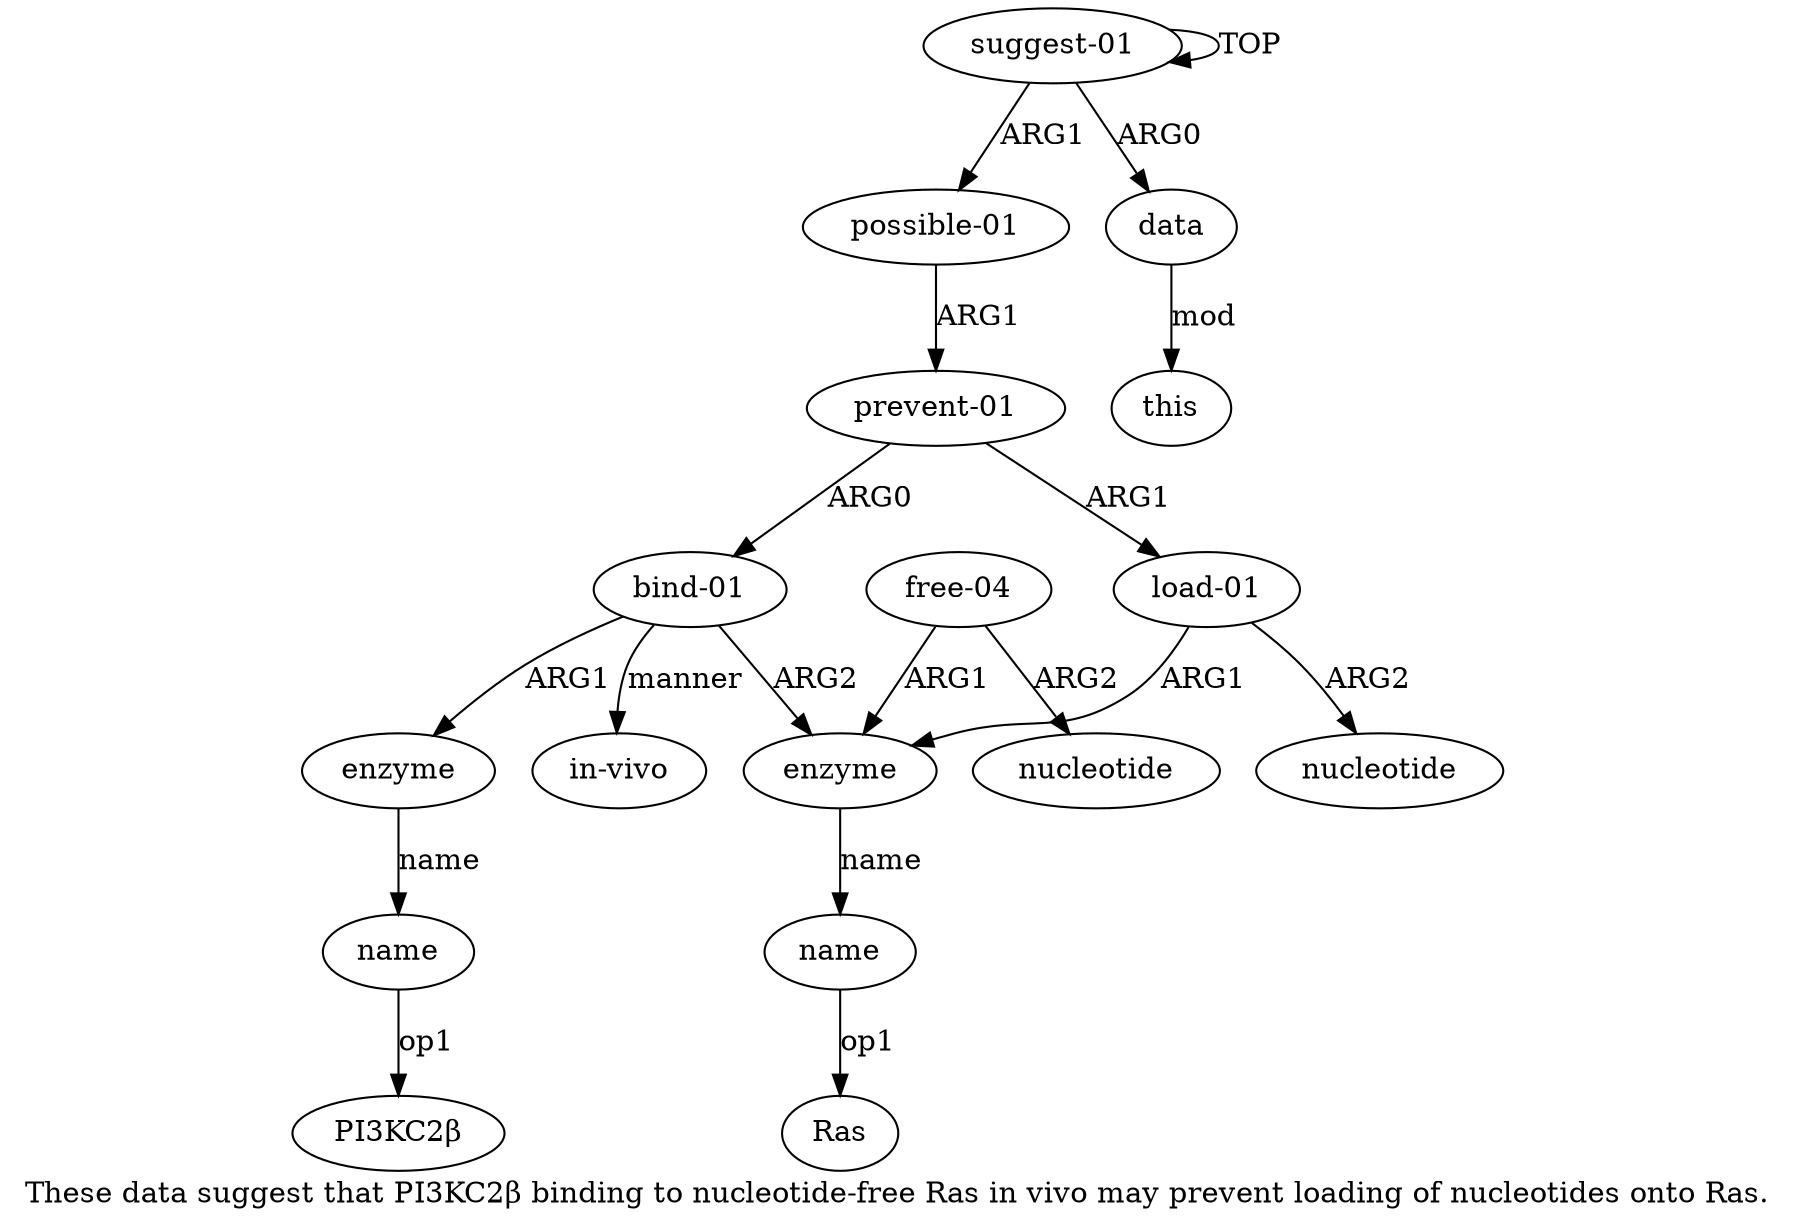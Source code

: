 digraph  {
	graph [label="These data suggest that PI3KC2β binding to nucleotide-free Ras in vivo may prevent loading of nucleotides onto Ras."];
	node [label="\N"];
	"a7 PI3KC2β"	 [color=black,
		gold_ind=-1,
		gold_label=PI3KC2β,
		label=PI3KC2β,
		test_ind=-1,
		test_label=PI3KC2β];
	a14	 [color=black,
		gold_ind=14,
		gold_label=nucleotide,
		label=nucleotide,
		test_ind=14,
		test_label=nucleotide];
	a11	 [color=black,
		gold_ind=11,
		gold_label=nucleotide,
		label=nucleotide,
		test_ind=11,
		test_label=nucleotide];
	a10	 [color=black,
		gold_ind=10,
		gold_label="free-04",
		label="free-04",
		test_ind=10,
		test_label="free-04"];
	a10 -> a11 [key=0,
	color=black,
	gold_label=ARG2,
	label=ARG2,
	test_label=ARG2];
a8 [color=black,
	gold_ind=8,
	gold_label=enzyme,
	label=enzyme,
	test_ind=8,
	test_label=enzyme];
a10 -> a8 [key=0,
color=black,
gold_label=ARG1,
label=ARG1,
test_label=ARG1];
a13 [color=black,
gold_ind=13,
gold_label="load-01",
label="load-01",
test_ind=13,
test_label="load-01"];
a13 -> a14 [key=0,
color=black,
gold_label=ARG2,
label=ARG2,
test_label=ARG2];
a13 -> a8 [key=0,
color=black,
gold_label=ARG1,
label=ARG1,
test_label=ARG1];
a12 [color=black,
gold_ind=12,
gold_label="in-vivo",
label="in-vivo",
test_ind=12,
test_label="in-vivo"];
"a9 Ras" [color=black,
gold_ind=-1,
gold_label=Ras,
label=Ras,
test_ind=-1,
test_label=Ras];
a1 [color=black,
gold_ind=1,
gold_label=data,
label=data,
test_ind=1,
test_label=data];
a2 [color=black,
gold_ind=2,
gold_label=this,
label=this,
test_ind=2,
test_label=this];
a1 -> a2 [key=0,
color=black,
gold_label=mod,
label=mod,
test_label=mod];
a0 [color=black,
gold_ind=0,
gold_label="suggest-01",
label="suggest-01",
test_ind=0,
test_label="suggest-01"];
a0 -> a1 [key=0,
color=black,
gold_label=ARG0,
label=ARG0,
test_label=ARG0];
a0 -> a0 [key=0,
color=black,
gold_label=TOP,
label=TOP,
test_label=TOP];
a3 [color=black,
gold_ind=3,
gold_label="possible-01",
label="possible-01",
test_ind=3,
test_label="possible-01"];
a0 -> a3 [key=0,
color=black,
gold_label=ARG1,
label=ARG1,
test_label=ARG1];
a4 [color=black,
gold_ind=4,
gold_label="prevent-01",
label="prevent-01",
test_ind=4,
test_label="prevent-01"];
a3 -> a4 [key=0,
color=black,
gold_label=ARG1,
label=ARG1,
test_label=ARG1];
a5 [color=black,
gold_ind=5,
gold_label="bind-01",
label="bind-01",
test_ind=5,
test_label="bind-01"];
a5 -> a12 [key=0,
color=black,
gold_label=manner,
label=manner,
test_label=manner];
a6 [color=black,
gold_ind=6,
gold_label=enzyme,
label=enzyme,
test_ind=6,
test_label=enzyme];
a5 -> a6 [key=0,
color=black,
gold_label=ARG1,
label=ARG1,
test_label=ARG1];
a5 -> a8 [key=0,
color=black,
gold_label=ARG2,
label=ARG2,
test_label=ARG2];
a4 -> a13 [key=0,
color=black,
gold_label=ARG1,
label=ARG1,
test_label=ARG1];
a4 -> a5 [key=0,
color=black,
gold_label=ARG0,
label=ARG0,
test_label=ARG0];
a7 [color=black,
gold_ind=7,
gold_label=name,
label=name,
test_ind=7,
test_label=name];
a7 -> "a7 PI3KC2β" [key=0,
color=black,
gold_label=op1,
label=op1,
test_label=op1];
a6 -> a7 [key=0,
color=black,
gold_label=name,
label=name,
test_label=name];
a9 [color=black,
gold_ind=9,
gold_label=name,
label=name,
test_ind=9,
test_label=name];
a9 -> "a9 Ras" [key=0,
color=black,
gold_label=op1,
label=op1,
test_label=op1];
a8 -> a9 [key=0,
color=black,
gold_label=name,
label=name,
test_label=name];
}
